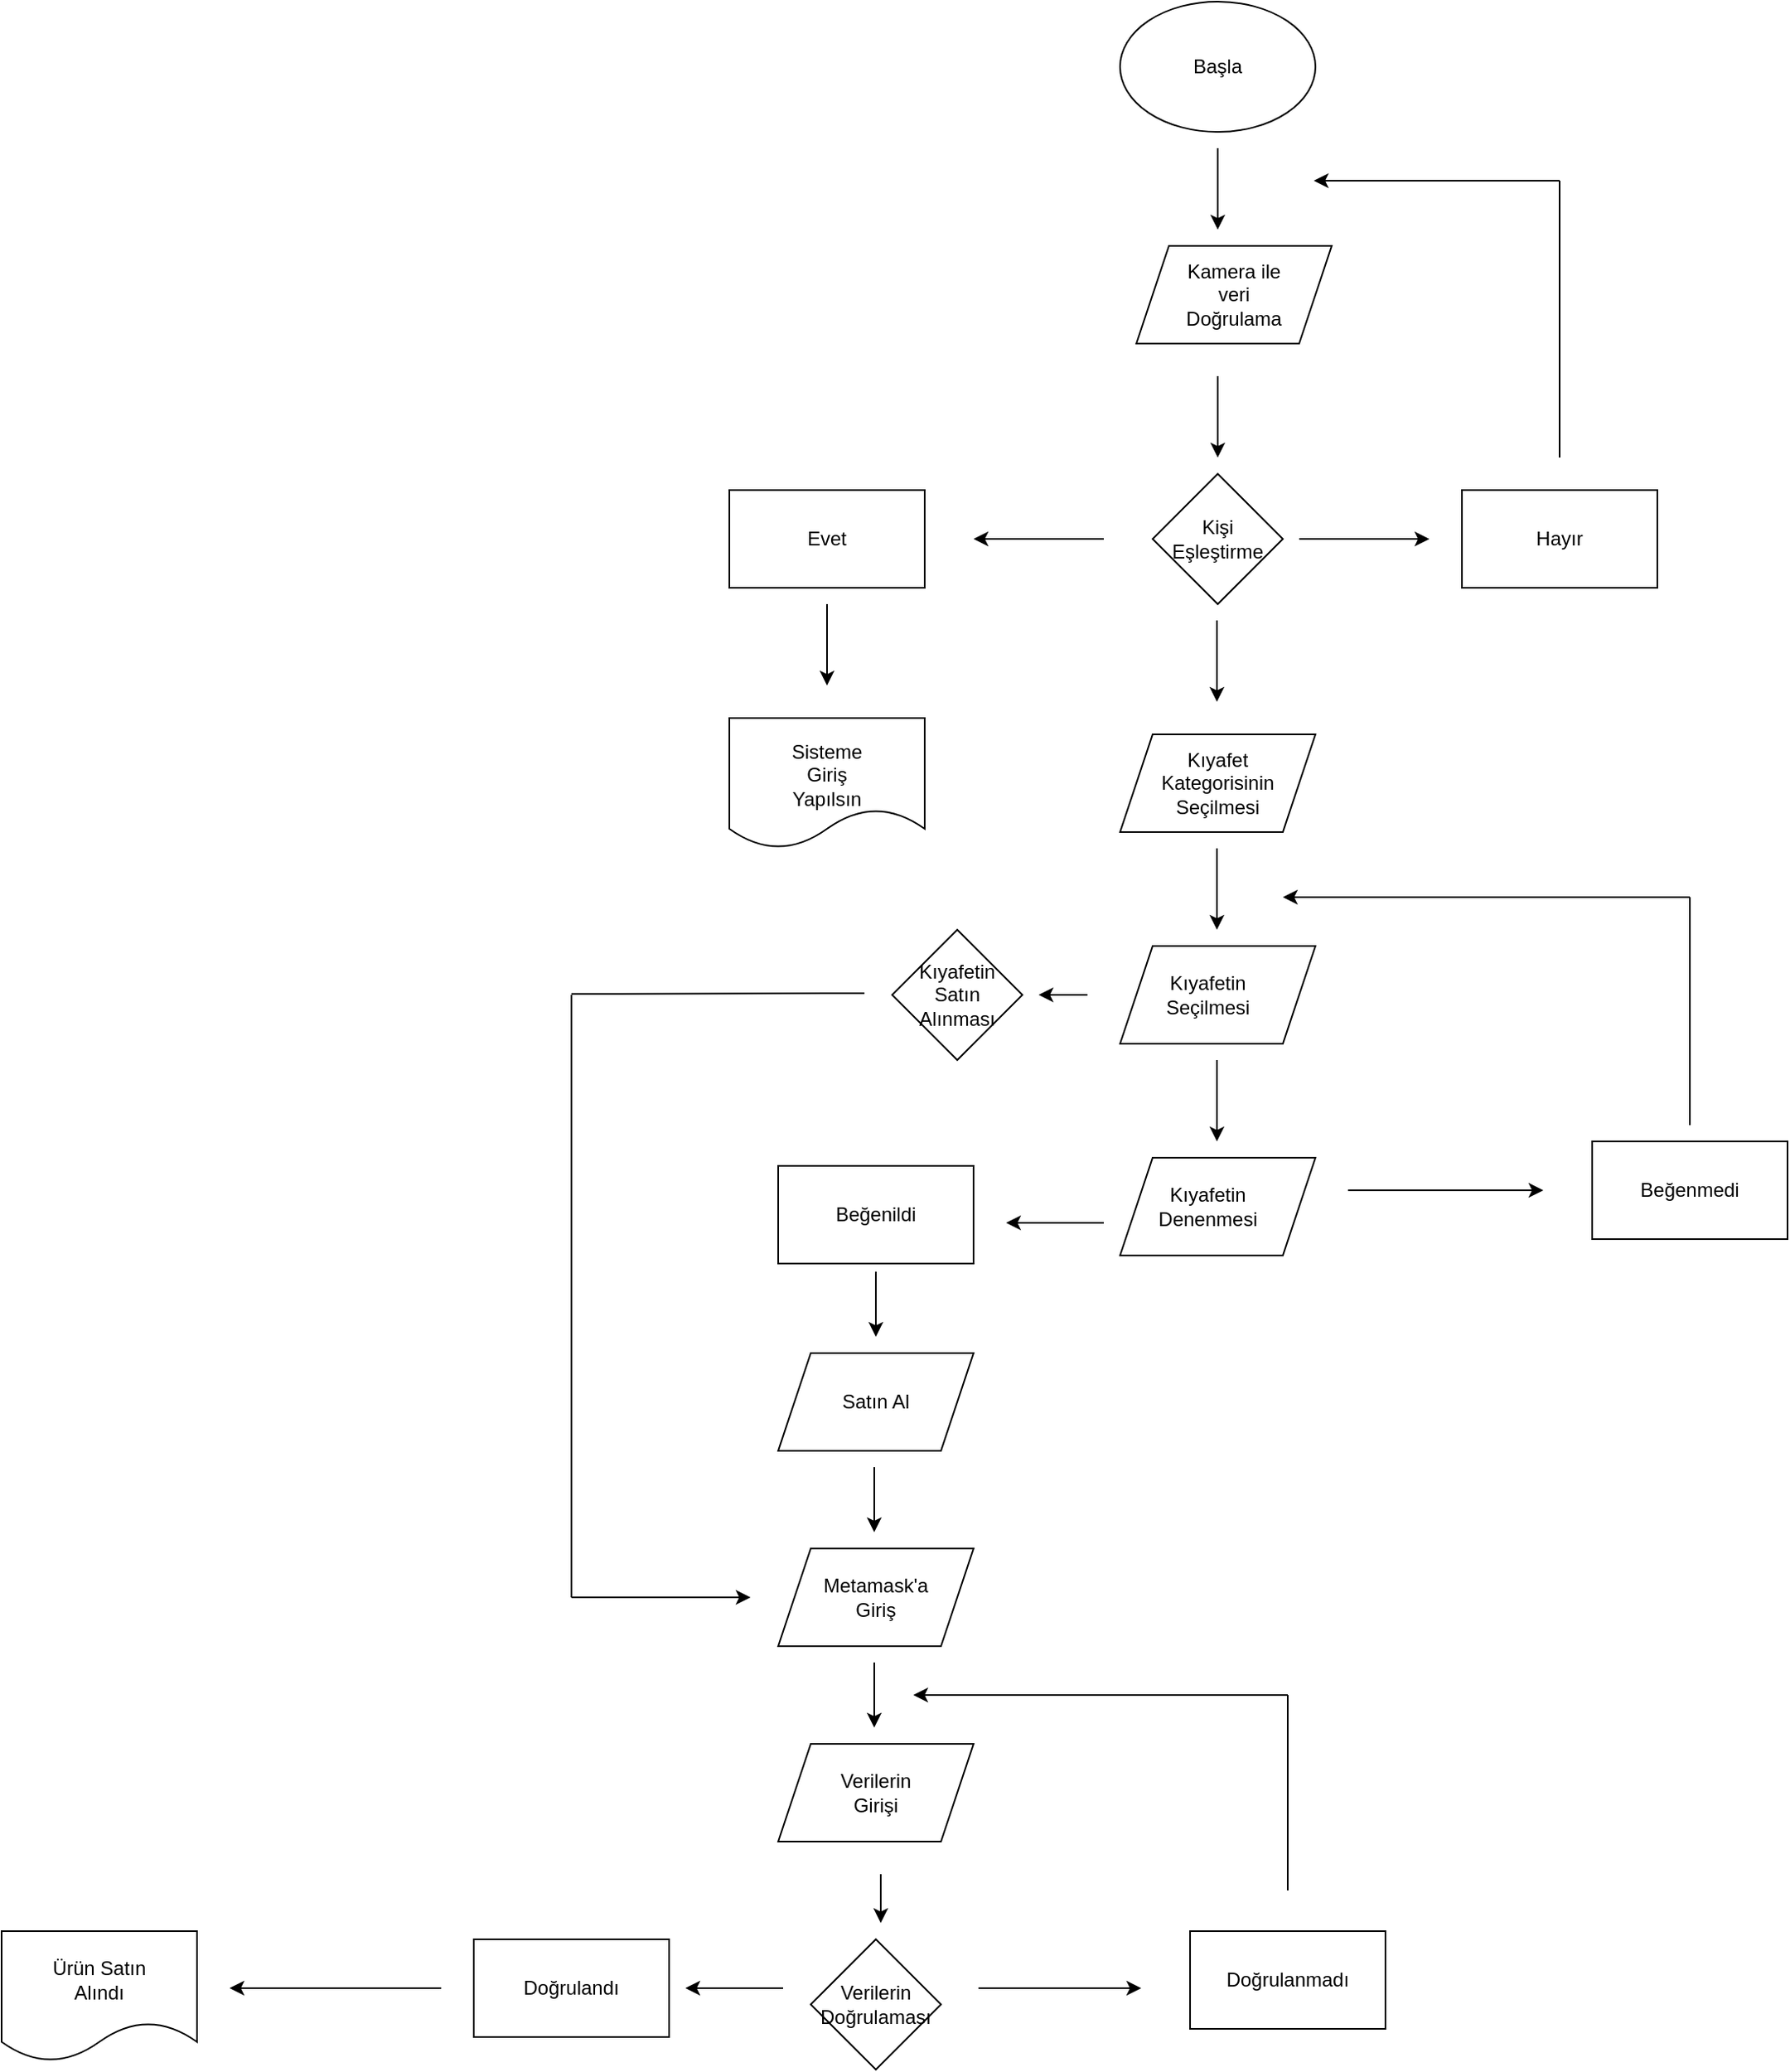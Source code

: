 <mxfile version="18.0.3" type="github">
  <diagram id="uzs57NsXLBXiAyRszBQP" name="Page-1">
    <mxGraphModel dx="1185" dy="628" grid="1" gridSize="10" guides="1" tooltips="1" connect="1" arrows="1" fold="1" page="1" pageScale="1" pageWidth="1654" pageHeight="2336" math="0" shadow="0">
      <root>
        <mxCell id="0" />
        <mxCell id="1" parent="0" />
        <mxCell id="2RFHY5OYMMgToOVHw-5j-21" value="" style="rounded=0;whiteSpace=wrap;html=1;" vertex="1" parent="1">
          <mxGeometry x="947" y="440" width="120" height="60" as="geometry" />
        </mxCell>
        <mxCell id="2RFHY5OYMMgToOVHw-5j-17" value="" style="shape=parallelogram;perimeter=parallelogramPerimeter;whiteSpace=wrap;html=1;fixedSize=1;" vertex="1" parent="1">
          <mxGeometry x="737" y="850" width="120" height="60" as="geometry" />
        </mxCell>
        <mxCell id="2RFHY5OYMMgToOVHw-5j-14" value="" style="rhombus;whiteSpace=wrap;html=1;" vertex="1" parent="1">
          <mxGeometry x="757" y="430" width="80" height="80" as="geometry" />
        </mxCell>
        <mxCell id="2RFHY5OYMMgToOVHw-5j-2" value="" style="endArrow=classic;html=1;rounded=0;" edge="1" parent="1">
          <mxGeometry width="50" height="50" relative="1" as="geometry">
            <mxPoint x="797" y="230" as="sourcePoint" />
            <mxPoint x="797" y="280" as="targetPoint" />
          </mxGeometry>
        </mxCell>
        <mxCell id="2RFHY5OYMMgToOVHw-5j-3" value="" style="shape=parallelogram;perimeter=parallelogramPerimeter;whiteSpace=wrap;html=1;fixedSize=1;" vertex="1" parent="1">
          <mxGeometry x="747" y="290" width="120" height="60" as="geometry" />
        </mxCell>
        <mxCell id="2RFHY5OYMMgToOVHw-5j-4" value="" style="endArrow=classic;html=1;rounded=0;" edge="1" parent="1">
          <mxGeometry width="50" height="50" relative="1" as="geometry">
            <mxPoint x="797" y="370" as="sourcePoint" />
            <mxPoint x="797" y="420" as="targetPoint" />
          </mxGeometry>
        </mxCell>
        <mxCell id="2RFHY5OYMMgToOVHw-5j-6" value="" style="endArrow=classic;html=1;rounded=0;" edge="1" parent="1">
          <mxGeometry width="50" height="50" relative="1" as="geometry">
            <mxPoint x="796.5" y="520" as="sourcePoint" />
            <mxPoint x="796.5" y="570" as="targetPoint" />
          </mxGeometry>
        </mxCell>
        <mxCell id="2RFHY5OYMMgToOVHw-5j-7" value="Satın Al" style="text;html=1;strokeColor=none;fillColor=none;align=center;verticalAlign=middle;whiteSpace=wrap;rounded=0;" vertex="1" parent="1">
          <mxGeometry x="761" y="170" width="60" height="30" as="geometry" />
        </mxCell>
        <mxCell id="2RFHY5OYMMgToOVHw-5j-8" value="" style="ellipse;whiteSpace=wrap;html=1;" vertex="1" parent="1">
          <mxGeometry x="737" y="140" width="120" height="80" as="geometry" />
        </mxCell>
        <mxCell id="2RFHY5OYMMgToOVHw-5j-9" value="Başla&lt;br&gt;" style="text;html=1;strokeColor=none;fillColor=none;align=center;verticalAlign=middle;whiteSpace=wrap;rounded=0;" vertex="1" parent="1">
          <mxGeometry x="767" y="165" width="60" height="30" as="geometry" />
        </mxCell>
        <mxCell id="2RFHY5OYMMgToOVHw-5j-10" value="Hayır" style="text;html=1;strokeColor=none;fillColor=none;align=center;verticalAlign=middle;whiteSpace=wrap;rounded=0;" vertex="1" parent="1">
          <mxGeometry x="977" y="455" width="60" height="30" as="geometry" />
        </mxCell>
        <mxCell id="2RFHY5OYMMgToOVHw-5j-11" value="Kıyafetin Denenmesi" style="text;html=1;strokeColor=none;fillColor=none;align=center;verticalAlign=middle;whiteSpace=wrap;rounded=0;" vertex="1" parent="1">
          <mxGeometry x="761" y="865" width="60" height="30" as="geometry" />
        </mxCell>
        <mxCell id="2RFHY5OYMMgToOVHw-5j-12" value="Kişi Eşleştirme" style="text;html=1;strokeColor=none;fillColor=none;align=center;verticalAlign=middle;whiteSpace=wrap;rounded=0;" vertex="1" parent="1">
          <mxGeometry x="767" y="455" width="60" height="30" as="geometry" />
        </mxCell>
        <mxCell id="2RFHY5OYMMgToOVHw-5j-13" value="Kamera ile veri Doğrulama" style="text;html=1;strokeColor=none;fillColor=none;align=center;verticalAlign=middle;whiteSpace=wrap;rounded=0;" vertex="1" parent="1">
          <mxGeometry x="777" y="305" width="60" height="30" as="geometry" />
        </mxCell>
        <mxCell id="2RFHY5OYMMgToOVHw-5j-15" value="" style="shape=parallelogram;perimeter=parallelogramPerimeter;whiteSpace=wrap;html=1;fixedSize=1;" vertex="1" parent="1">
          <mxGeometry x="737" y="590" width="120" height="60" as="geometry" />
        </mxCell>
        <mxCell id="2RFHY5OYMMgToOVHw-5j-16" value="" style="shape=parallelogram;perimeter=parallelogramPerimeter;whiteSpace=wrap;html=1;fixedSize=1;" vertex="1" parent="1">
          <mxGeometry x="737" y="720" width="120" height="60" as="geometry" />
        </mxCell>
        <mxCell id="2RFHY5OYMMgToOVHw-5j-18" value="Kıyafet Kategorisinin Seçilmesi" style="text;html=1;strokeColor=none;fillColor=none;align=center;verticalAlign=middle;whiteSpace=wrap;rounded=0;" vertex="1" parent="1">
          <mxGeometry x="767" y="605" width="60" height="30" as="geometry" />
        </mxCell>
        <mxCell id="2RFHY5OYMMgToOVHw-5j-19" value="Kıyafetin Seçilmesi&lt;span style=&quot;color: rgba(0, 0, 0, 0); font-family: monospace; font-size: 0px; text-align: start;&quot;&gt;%3CmxGraphModel%3E%3Croot%3E%3CmxCell%20id%3D%220%22%2F%3E%3CmxCell%20id%3D%221%22%20parent%3D%220%22%2F%3E%3CmxCell%20id%3D%222%22%20value%3D%22Ki%C5%9Fi%20E%C5%9Fle%C5%9Ftirme%22%20style%3D%22text%3Bhtml%3D1%3BstrokeColor%3Dnone%3BfillColor%3Dnone%3Balign%3Dcenter%3BverticalAlign%3Dmiddle%3BwhiteSpace%3Dwrap%3Brounded%3D0%3B%22%20vertex%3D%221%22%20parent%3D%221%22%3E%3CmxGeometry%20x%3D%22360%22%20y%3D%22325%22%20width%3D%2260%22%20height%3D%2230%22%20as%3D%22geometry%22%2F%3E%3C%2FmxCell%3E%3C%2Froot%3E%3C%2FmxGraphModel%3E&lt;/span&gt;" style="text;html=1;strokeColor=none;fillColor=none;align=center;verticalAlign=middle;whiteSpace=wrap;rounded=0;" vertex="1" parent="1">
          <mxGeometry x="761" y="735" width="60" height="30" as="geometry" />
        </mxCell>
        <mxCell id="2RFHY5OYMMgToOVHw-5j-20" value="" style="endArrow=classic;html=1;rounded=0;" edge="1" parent="1">
          <mxGeometry width="50" height="50" relative="1" as="geometry">
            <mxPoint x="847" y="470" as="sourcePoint" />
            <mxPoint x="927" y="470" as="targetPoint" />
          </mxGeometry>
        </mxCell>
        <mxCell id="2RFHY5OYMMgToOVHw-5j-22" value="" style="endArrow=classic;html=1;rounded=0;" edge="1" parent="1">
          <mxGeometry width="50" height="50" relative="1" as="geometry">
            <mxPoint x="727" y="470" as="sourcePoint" />
            <mxPoint x="647" y="470" as="targetPoint" />
          </mxGeometry>
        </mxCell>
        <mxCell id="2RFHY5OYMMgToOVHw-5j-23" value="" style="rounded=0;whiteSpace=wrap;html=1;" vertex="1" parent="1">
          <mxGeometry x="497" y="440" width="120" height="60" as="geometry" />
        </mxCell>
        <mxCell id="2RFHY5OYMMgToOVHw-5j-24" value="Evet" style="text;html=1;strokeColor=none;fillColor=none;align=center;verticalAlign=middle;whiteSpace=wrap;rounded=0;" vertex="1" parent="1">
          <mxGeometry x="527" y="455" width="60" height="30" as="geometry" />
        </mxCell>
        <mxCell id="2RFHY5OYMMgToOVHw-5j-25" value="" style="endArrow=classic;html=1;rounded=0;" edge="1" parent="1">
          <mxGeometry width="50" height="50" relative="1" as="geometry">
            <mxPoint x="1007" y="250" as="sourcePoint" />
            <mxPoint x="856" y="250" as="targetPoint" />
          </mxGeometry>
        </mxCell>
        <mxCell id="2RFHY5OYMMgToOVHw-5j-26" value="" style="endArrow=none;html=1;rounded=0;" edge="1" parent="1">
          <mxGeometry width="50" height="50" relative="1" as="geometry">
            <mxPoint x="1007" y="420" as="sourcePoint" />
            <mxPoint x="1007" y="250" as="targetPoint" />
          </mxGeometry>
        </mxCell>
        <mxCell id="2RFHY5OYMMgToOVHw-5j-27" value="" style="shape=document;whiteSpace=wrap;html=1;boundedLbl=1;" vertex="1" parent="1">
          <mxGeometry x="497" y="580" width="120" height="80" as="geometry" />
        </mxCell>
        <mxCell id="2RFHY5OYMMgToOVHw-5j-28" value="" style="endArrow=classic;html=1;rounded=0;" edge="1" parent="1">
          <mxGeometry width="50" height="50" relative="1" as="geometry">
            <mxPoint x="557" y="510" as="sourcePoint" />
            <mxPoint x="557" y="560" as="targetPoint" />
          </mxGeometry>
        </mxCell>
        <mxCell id="2RFHY5OYMMgToOVHw-5j-29" value="Sisteme Giriş Yapılsın" style="text;html=1;strokeColor=none;fillColor=none;align=center;verticalAlign=middle;whiteSpace=wrap;rounded=0;" vertex="1" parent="1">
          <mxGeometry x="527" y="600" width="60" height="30" as="geometry" />
        </mxCell>
        <mxCell id="2RFHY5OYMMgToOVHw-5j-30" value="" style="endArrow=classic;html=1;rounded=0;" edge="1" parent="1">
          <mxGeometry width="50" height="50" relative="1" as="geometry">
            <mxPoint x="796.5" y="660" as="sourcePoint" />
            <mxPoint x="796.5" y="710" as="targetPoint" />
          </mxGeometry>
        </mxCell>
        <mxCell id="2RFHY5OYMMgToOVHw-5j-31" value="" style="endArrow=classic;html=1;rounded=0;" edge="1" parent="1">
          <mxGeometry width="50" height="50" relative="1" as="geometry">
            <mxPoint x="796.5" y="790" as="sourcePoint" />
            <mxPoint x="796.5" y="840" as="targetPoint" />
          </mxGeometry>
        </mxCell>
        <mxCell id="2RFHY5OYMMgToOVHw-5j-32" value="" style="rhombus;whiteSpace=wrap;html=1;" vertex="1" parent="1">
          <mxGeometry x="597" y="710" width="80" height="80" as="geometry" />
        </mxCell>
        <mxCell id="2RFHY5OYMMgToOVHw-5j-33" value="Kıyafetin Satın Alınması" style="text;html=1;strokeColor=none;fillColor=none;align=center;verticalAlign=middle;whiteSpace=wrap;rounded=0;" vertex="1" parent="1">
          <mxGeometry x="607" y="735" width="60" height="30" as="geometry" />
        </mxCell>
        <mxCell id="2RFHY5OYMMgToOVHw-5j-34" value="" style="endArrow=classic;html=1;rounded=0;" edge="1" parent="1">
          <mxGeometry width="50" height="50" relative="1" as="geometry">
            <mxPoint x="717" y="750" as="sourcePoint" />
            <mxPoint x="687" y="750" as="targetPoint" />
          </mxGeometry>
        </mxCell>
        <mxCell id="2RFHY5OYMMgToOVHw-5j-35" value="" style="endArrow=classic;html=1;rounded=0;" edge="1" parent="1">
          <mxGeometry width="50" height="50" relative="1" as="geometry">
            <mxPoint x="877" y="870" as="sourcePoint" />
            <mxPoint x="997" y="870" as="targetPoint" />
          </mxGeometry>
        </mxCell>
        <mxCell id="2RFHY5OYMMgToOVHw-5j-36" value="" style="rounded=0;whiteSpace=wrap;html=1;" vertex="1" parent="1">
          <mxGeometry x="1027" y="840" width="120" height="60" as="geometry" />
        </mxCell>
        <mxCell id="2RFHY5OYMMgToOVHw-5j-37" value="Beğenmedi" style="text;html=1;strokeColor=none;fillColor=none;align=center;verticalAlign=middle;whiteSpace=wrap;rounded=0;" vertex="1" parent="1">
          <mxGeometry x="1057" y="855" width="60" height="30" as="geometry" />
        </mxCell>
        <mxCell id="2RFHY5OYMMgToOVHw-5j-38" value="" style="endArrow=none;html=1;rounded=0;" edge="1" parent="1">
          <mxGeometry width="50" height="50" relative="1" as="geometry">
            <mxPoint x="1087" y="830" as="sourcePoint" />
            <mxPoint x="1087" y="690" as="targetPoint" />
          </mxGeometry>
        </mxCell>
        <mxCell id="2RFHY5OYMMgToOVHw-5j-39" value="" style="endArrow=classic;html=1;rounded=0;" edge="1" parent="1">
          <mxGeometry width="50" height="50" relative="1" as="geometry">
            <mxPoint x="1087" y="690" as="sourcePoint" />
            <mxPoint x="837" y="690" as="targetPoint" />
          </mxGeometry>
        </mxCell>
        <mxCell id="2RFHY5OYMMgToOVHw-5j-40" value="" style="rounded=0;whiteSpace=wrap;html=1;" vertex="1" parent="1">
          <mxGeometry x="527" y="855" width="120" height="60" as="geometry" />
        </mxCell>
        <mxCell id="2RFHY5OYMMgToOVHw-5j-41" value="" style="endArrow=classic;html=1;rounded=0;" edge="1" parent="1">
          <mxGeometry width="50" height="50" relative="1" as="geometry">
            <mxPoint x="727" y="890" as="sourcePoint" />
            <mxPoint x="667" y="890" as="targetPoint" />
          </mxGeometry>
        </mxCell>
        <mxCell id="2RFHY5OYMMgToOVHw-5j-42" value="Beğenildi" style="text;html=1;strokeColor=none;fillColor=none;align=center;verticalAlign=middle;whiteSpace=wrap;rounded=0;" vertex="1" parent="1">
          <mxGeometry x="557" y="870" width="60" height="30" as="geometry" />
        </mxCell>
        <mxCell id="2RFHY5OYMMgToOVHw-5j-43" value="" style="shape=parallelogram;perimeter=parallelogramPerimeter;whiteSpace=wrap;html=1;fixedSize=1;" vertex="1" parent="1">
          <mxGeometry x="527" y="970" width="120" height="60" as="geometry" />
        </mxCell>
        <mxCell id="2RFHY5OYMMgToOVHw-5j-44" value="Satın Al" style="text;html=1;strokeColor=none;fillColor=none;align=center;verticalAlign=middle;whiteSpace=wrap;rounded=0;" vertex="1" parent="1">
          <mxGeometry x="557" y="985" width="60" height="30" as="geometry" />
        </mxCell>
        <mxCell id="2RFHY5OYMMgToOVHw-5j-45" value="" style="shape=parallelogram;perimeter=parallelogramPerimeter;whiteSpace=wrap;html=1;fixedSize=1;" vertex="1" parent="1">
          <mxGeometry x="527" y="1090" width="120" height="60" as="geometry" />
        </mxCell>
        <mxCell id="2RFHY5OYMMgToOVHw-5j-46" value="Metamask&#39;a Giriş" style="text;html=1;strokeColor=none;fillColor=none;align=center;verticalAlign=middle;whiteSpace=wrap;rounded=0;" vertex="1" parent="1">
          <mxGeometry x="557" y="1105" width="60" height="30" as="geometry" />
        </mxCell>
        <mxCell id="2RFHY5OYMMgToOVHw-5j-47" value="" style="endArrow=classic;html=1;rounded=0;" edge="1" parent="1">
          <mxGeometry width="50" height="50" relative="1" as="geometry">
            <mxPoint x="587" y="920" as="sourcePoint" />
            <mxPoint x="587" y="960" as="targetPoint" />
          </mxGeometry>
        </mxCell>
        <mxCell id="2RFHY5OYMMgToOVHw-5j-48" value="" style="endArrow=classic;html=1;rounded=0;" edge="1" parent="1">
          <mxGeometry width="50" height="50" relative="1" as="geometry">
            <mxPoint x="586" y="1040" as="sourcePoint" />
            <mxPoint x="586" y="1080" as="targetPoint" />
          </mxGeometry>
        </mxCell>
        <mxCell id="2RFHY5OYMMgToOVHw-5j-49" value="" style="shape=parallelogram;perimeter=parallelogramPerimeter;whiteSpace=wrap;html=1;fixedSize=1;" vertex="1" parent="1">
          <mxGeometry x="527" y="1210" width="120" height="60" as="geometry" />
        </mxCell>
        <mxCell id="2RFHY5OYMMgToOVHw-5j-50" value="Verilerin Girişi" style="text;html=1;strokeColor=none;fillColor=none;align=center;verticalAlign=middle;whiteSpace=wrap;rounded=0;" vertex="1" parent="1">
          <mxGeometry x="557" y="1225" width="60" height="30" as="geometry" />
        </mxCell>
        <mxCell id="2RFHY5OYMMgToOVHw-5j-51" value="" style="endArrow=classic;html=1;rounded=0;" edge="1" parent="1">
          <mxGeometry width="50" height="50" relative="1" as="geometry">
            <mxPoint x="586" y="1160" as="sourcePoint" />
            <mxPoint x="586" y="1200" as="targetPoint" />
          </mxGeometry>
        </mxCell>
        <mxCell id="2RFHY5OYMMgToOVHw-5j-52" value="" style="rhombus;whiteSpace=wrap;html=1;" vertex="1" parent="1">
          <mxGeometry x="547" y="1330" width="80" height="80" as="geometry" />
        </mxCell>
        <mxCell id="2RFHY5OYMMgToOVHw-5j-53" value="Verilerin Doğrulaması" style="text;html=1;strokeColor=none;fillColor=none;align=center;verticalAlign=middle;whiteSpace=wrap;rounded=0;" vertex="1" parent="1">
          <mxGeometry x="557" y="1355" width="60" height="30" as="geometry" />
        </mxCell>
        <mxCell id="2RFHY5OYMMgToOVHw-5j-54" value="" style="endArrow=classic;html=1;rounded=0;" edge="1" parent="1">
          <mxGeometry width="50" height="50" relative="1" as="geometry">
            <mxPoint x="590" y="1290" as="sourcePoint" />
            <mxPoint x="590" y="1320" as="targetPoint" />
          </mxGeometry>
        </mxCell>
        <mxCell id="2RFHY5OYMMgToOVHw-5j-55" value="" style="rounded=0;whiteSpace=wrap;html=1;" vertex="1" parent="1">
          <mxGeometry x="340" y="1330" width="120" height="60" as="geometry" />
        </mxCell>
        <mxCell id="2RFHY5OYMMgToOVHw-5j-56" value="Doğrulandı" style="text;html=1;strokeColor=none;fillColor=none;align=center;verticalAlign=middle;whiteSpace=wrap;rounded=0;" vertex="1" parent="1">
          <mxGeometry x="370" y="1345" width="60" height="30" as="geometry" />
        </mxCell>
        <mxCell id="2RFHY5OYMMgToOVHw-5j-57" value="" style="rounded=0;whiteSpace=wrap;html=1;" vertex="1" parent="1">
          <mxGeometry x="780" y="1325" width="120" height="60" as="geometry" />
        </mxCell>
        <mxCell id="2RFHY5OYMMgToOVHw-5j-58" value="Doğrulanmadı" style="text;html=1;strokeColor=none;fillColor=none;align=center;verticalAlign=middle;whiteSpace=wrap;rounded=0;" vertex="1" parent="1">
          <mxGeometry x="810" y="1340" width="60" height="30" as="geometry" />
        </mxCell>
        <mxCell id="2RFHY5OYMMgToOVHw-5j-59" value="" style="endArrow=classic;html=1;rounded=0;" edge="1" parent="1">
          <mxGeometry width="50" height="50" relative="1" as="geometry">
            <mxPoint x="650" y="1360" as="sourcePoint" />
            <mxPoint x="750" y="1360" as="targetPoint" />
          </mxGeometry>
        </mxCell>
        <mxCell id="2RFHY5OYMMgToOVHw-5j-60" value="" style="endArrow=classic;html=1;rounded=0;" edge="1" parent="1">
          <mxGeometry width="50" height="50" relative="1" as="geometry">
            <mxPoint x="530" y="1360" as="sourcePoint" />
            <mxPoint x="470" y="1360" as="targetPoint" />
          </mxGeometry>
        </mxCell>
        <mxCell id="2RFHY5OYMMgToOVHw-5j-61" value="" style="endArrow=classic;html=1;rounded=0;" edge="1" parent="1">
          <mxGeometry width="50" height="50" relative="1" as="geometry">
            <mxPoint x="320" y="1360" as="sourcePoint" />
            <mxPoint x="190" y="1360" as="targetPoint" />
          </mxGeometry>
        </mxCell>
        <mxCell id="2RFHY5OYMMgToOVHw-5j-62" value="" style="shape=document;whiteSpace=wrap;html=1;boundedLbl=1;" vertex="1" parent="1">
          <mxGeometry x="50" y="1325" width="120" height="80" as="geometry" />
        </mxCell>
        <mxCell id="2RFHY5OYMMgToOVHw-5j-63" value="Ürün Satın Alındı" style="text;html=1;strokeColor=none;fillColor=none;align=center;verticalAlign=middle;whiteSpace=wrap;rounded=0;" vertex="1" parent="1">
          <mxGeometry x="65" y="1340" width="90" height="30" as="geometry" />
        </mxCell>
        <mxCell id="2RFHY5OYMMgToOVHw-5j-64" value="" style="endArrow=classic;html=1;rounded=0;" edge="1" parent="1">
          <mxGeometry width="50" height="50" relative="1" as="geometry">
            <mxPoint x="840" y="1180" as="sourcePoint" />
            <mxPoint x="610" y="1180" as="targetPoint" />
          </mxGeometry>
        </mxCell>
        <mxCell id="2RFHY5OYMMgToOVHw-5j-65" value="" style="endArrow=none;html=1;rounded=0;" edge="1" parent="1">
          <mxGeometry width="50" height="50" relative="1" as="geometry">
            <mxPoint x="840" y="1300" as="sourcePoint" />
            <mxPoint x="840" y="1180" as="targetPoint" />
          </mxGeometry>
        </mxCell>
        <mxCell id="2RFHY5OYMMgToOVHw-5j-68" value="" style="endArrow=classic;html=1;rounded=0;" edge="1" parent="1">
          <mxGeometry width="50" height="50" relative="1" as="geometry">
            <mxPoint x="400" y="1120" as="sourcePoint" />
            <mxPoint x="510" y="1120" as="targetPoint" />
          </mxGeometry>
        </mxCell>
        <mxCell id="2RFHY5OYMMgToOVHw-5j-69" value="" style="endArrow=none;html=1;rounded=0;" edge="1" parent="1">
          <mxGeometry width="50" height="50" relative="1" as="geometry">
            <mxPoint x="400" y="1120" as="sourcePoint" />
            <mxPoint x="400" y="750" as="targetPoint" />
          </mxGeometry>
        </mxCell>
        <mxCell id="2RFHY5OYMMgToOVHw-5j-70" value="" style="endArrow=none;html=1;rounded=0;" edge="1" parent="1">
          <mxGeometry width="50" height="50" relative="1" as="geometry">
            <mxPoint x="400" y="749.41" as="sourcePoint" />
            <mxPoint x="580" y="749" as="targetPoint" />
          </mxGeometry>
        </mxCell>
      </root>
    </mxGraphModel>
  </diagram>
</mxfile>
